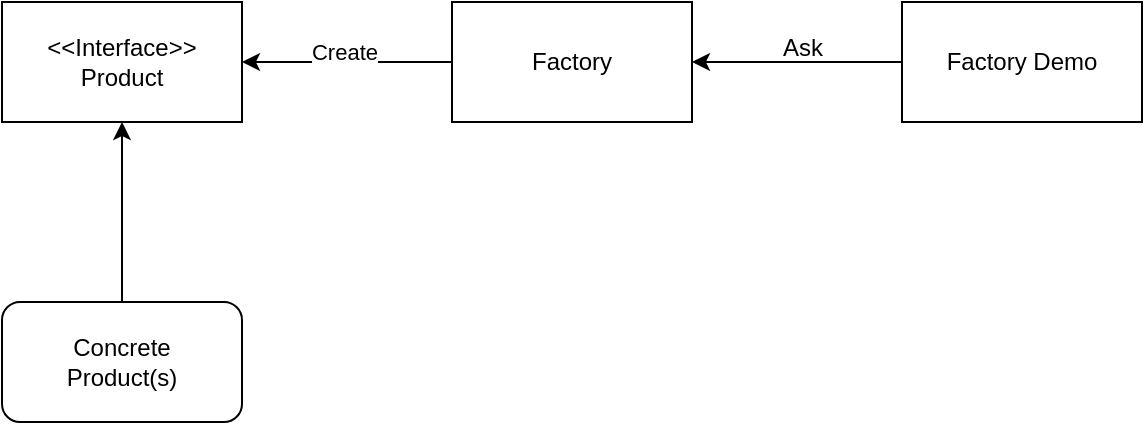 <mxfile version="26.0.6">
  <diagram name="Page-1" id="ywcjFyxQz8eSViSS7_r_">
    <mxGraphModel dx="1434" dy="746" grid="1" gridSize="10" guides="1" tooltips="1" connect="1" arrows="1" fold="1" page="1" pageScale="1" pageWidth="850" pageHeight="1100" math="0" shadow="0">
      <root>
        <mxCell id="0" />
        <mxCell id="1" parent="0" />
        <mxCell id="KjXO63_7Pv9m_koH_CF4-1" value="&amp;lt;&amp;lt;Interface&amp;gt;&amp;gt;&lt;div&gt;Product&lt;/div&gt;" style="rounded=0;whiteSpace=wrap;html=1;" vertex="1" parent="1">
          <mxGeometry x="140" y="180" width="120" height="60" as="geometry" />
        </mxCell>
        <mxCell id="KjXO63_7Pv9m_koH_CF4-2" value="Concrete&lt;div&gt;Product(s)&lt;/div&gt;" style="rounded=1;whiteSpace=wrap;html=1;" vertex="1" parent="1">
          <mxGeometry x="140" y="330" width="120" height="60" as="geometry" />
        </mxCell>
        <mxCell id="KjXO63_7Pv9m_koH_CF4-3" value="" style="endArrow=classic;html=1;rounded=0;entryX=0.5;entryY=1;entryDx=0;entryDy=0;" edge="1" parent="1" target="KjXO63_7Pv9m_koH_CF4-1">
          <mxGeometry width="50" height="50" relative="1" as="geometry">
            <mxPoint x="200" y="330" as="sourcePoint" />
            <mxPoint x="200" y="260" as="targetPoint" />
          </mxGeometry>
        </mxCell>
        <mxCell id="KjXO63_7Pv9m_koH_CF4-5" style="edgeStyle=orthogonalEdgeStyle;rounded=0;orthogonalLoop=1;jettySize=auto;html=1;entryX=1;entryY=0.5;entryDx=0;entryDy=0;" edge="1" parent="1" source="KjXO63_7Pv9m_koH_CF4-4" target="KjXO63_7Pv9m_koH_CF4-1">
          <mxGeometry relative="1" as="geometry" />
        </mxCell>
        <mxCell id="KjXO63_7Pv9m_koH_CF4-9" value="Create" style="edgeLabel;html=1;align=center;verticalAlign=middle;resizable=0;points=[];" vertex="1" connectable="0" parent="KjXO63_7Pv9m_koH_CF4-5">
          <mxGeometry x="0.029" y="-5" relative="1" as="geometry">
            <mxPoint as="offset" />
          </mxGeometry>
        </mxCell>
        <mxCell id="KjXO63_7Pv9m_koH_CF4-4" value="Factory" style="rounded=0;whiteSpace=wrap;html=1;" vertex="1" parent="1">
          <mxGeometry x="365" y="180" width="120" height="60" as="geometry" />
        </mxCell>
        <mxCell id="KjXO63_7Pv9m_koH_CF4-7" value="" style="edgeStyle=orthogonalEdgeStyle;rounded=0;orthogonalLoop=1;jettySize=auto;html=1;" edge="1" parent="1" source="KjXO63_7Pv9m_koH_CF4-6" target="KjXO63_7Pv9m_koH_CF4-4">
          <mxGeometry relative="1" as="geometry" />
        </mxCell>
        <mxCell id="KjXO63_7Pv9m_koH_CF4-6" value="Factory Demo" style="rounded=0;whiteSpace=wrap;html=1;" vertex="1" parent="1">
          <mxGeometry x="590" y="180" width="120" height="60" as="geometry" />
        </mxCell>
        <mxCell id="KjXO63_7Pv9m_koH_CF4-8" value="Ask" style="text;html=1;align=center;verticalAlign=middle;resizable=0;points=[];autosize=1;strokeColor=none;fillColor=none;" vertex="1" parent="1">
          <mxGeometry x="520" y="188" width="40" height="30" as="geometry" />
        </mxCell>
      </root>
    </mxGraphModel>
  </diagram>
</mxfile>
